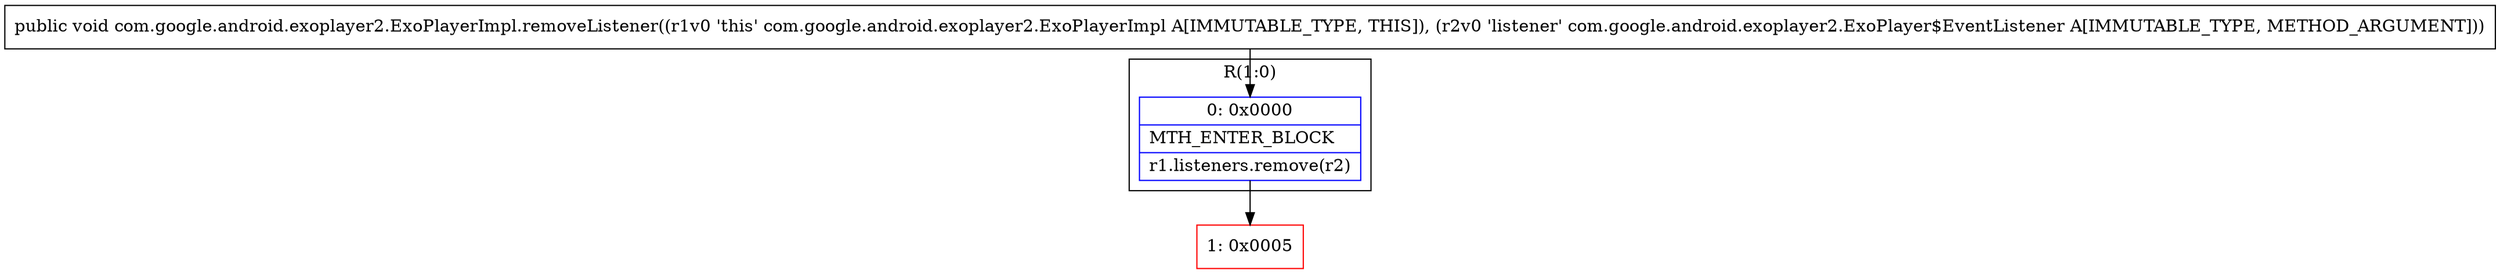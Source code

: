 digraph "CFG forcom.google.android.exoplayer2.ExoPlayerImpl.removeListener(Lcom\/google\/android\/exoplayer2\/ExoPlayer$EventListener;)V" {
subgraph cluster_Region_518661256 {
label = "R(1:0)";
node [shape=record,color=blue];
Node_0 [shape=record,label="{0\:\ 0x0000|MTH_ENTER_BLOCK\l|r1.listeners.remove(r2)\l}"];
}
Node_1 [shape=record,color=red,label="{1\:\ 0x0005}"];
MethodNode[shape=record,label="{public void com.google.android.exoplayer2.ExoPlayerImpl.removeListener((r1v0 'this' com.google.android.exoplayer2.ExoPlayerImpl A[IMMUTABLE_TYPE, THIS]), (r2v0 'listener' com.google.android.exoplayer2.ExoPlayer$EventListener A[IMMUTABLE_TYPE, METHOD_ARGUMENT])) }"];
MethodNode -> Node_0;
Node_0 -> Node_1;
}

